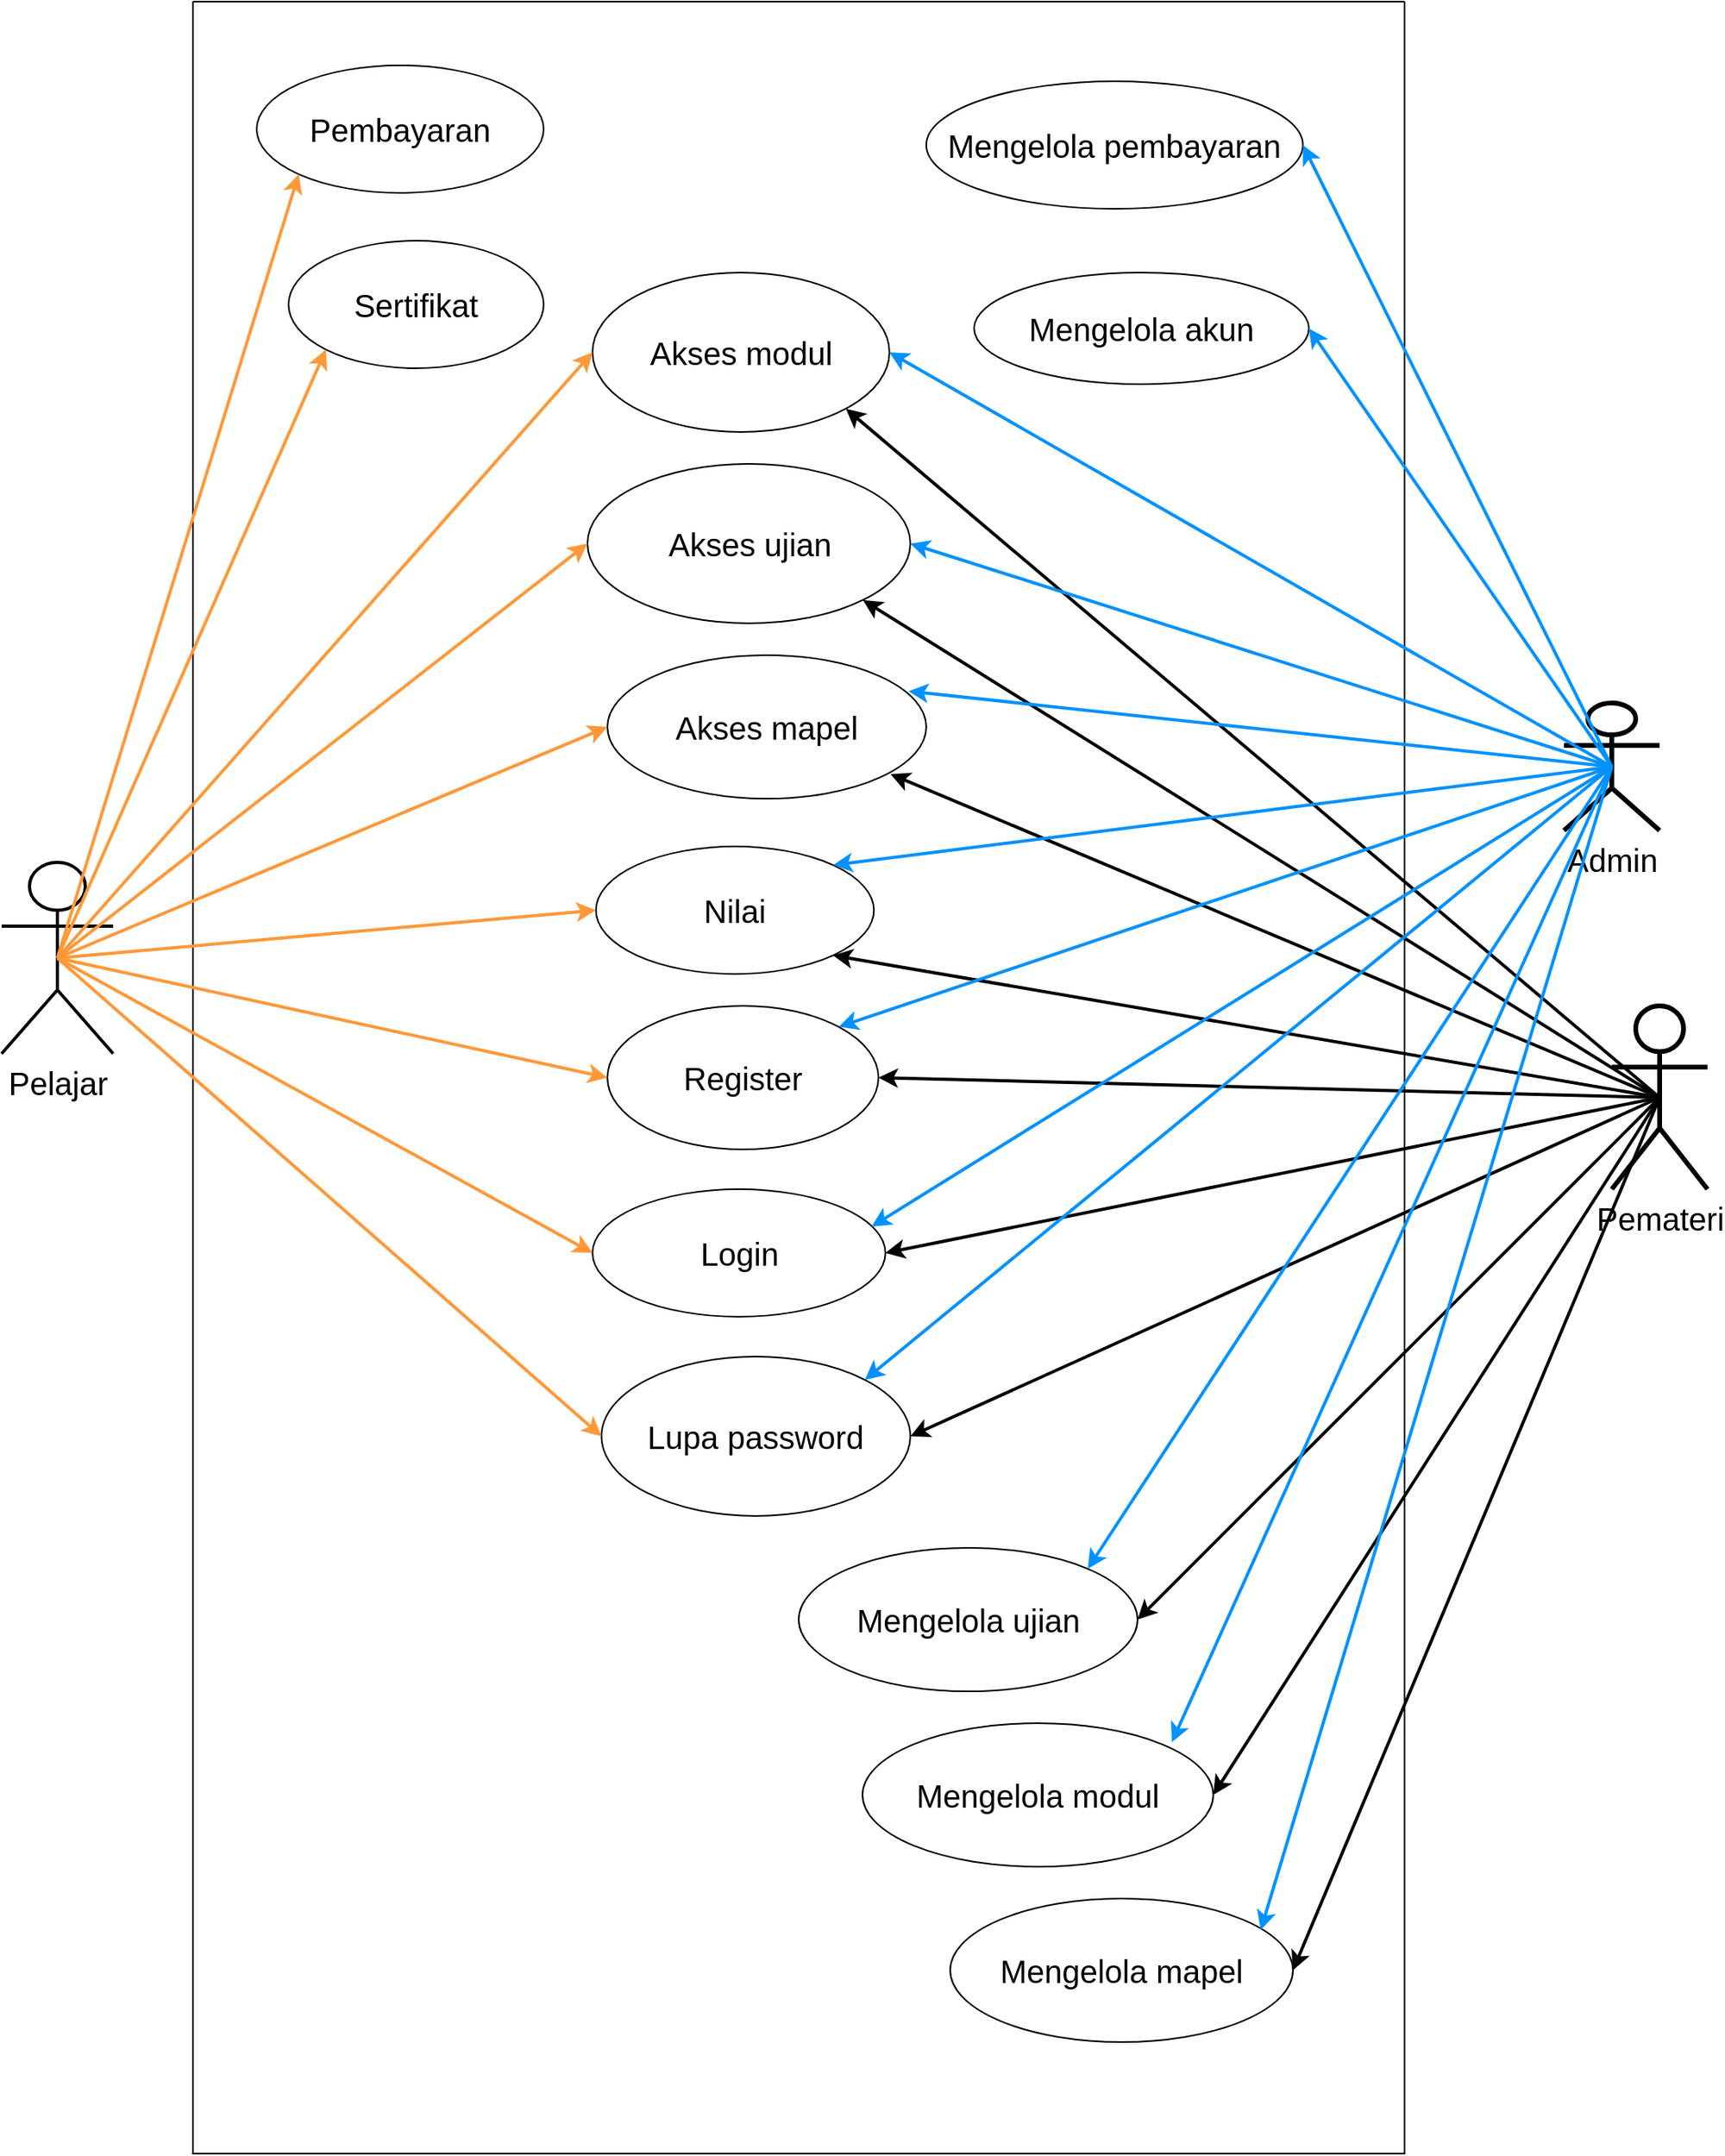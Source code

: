 <mxfile version="22.1.2" type="device">
  <diagram name="Page-1" id="D0MwIm_vKvInabAwOgnL">
    <mxGraphModel dx="2298" dy="1360" grid="1" gridSize="10" guides="1" tooltips="1" connect="1" arrows="1" fold="1" page="1" pageScale="1" pageWidth="850" pageHeight="1100" math="0" shadow="0">
      <root>
        <mxCell id="0" />
        <mxCell id="1" parent="0" />
        <mxCell id="gk1GHjx6OyZfP7EEIQb0-1" value="" style="swimlane;startSize=0;labelBackgroundColor=none;" parent="1" vertex="1">
          <mxGeometry x="160" y="70" width="760" height="1350" as="geometry" />
        </mxCell>
        <mxCell id="gk1GHjx6OyZfP7EEIQb0-2" value="Akses modul" style="ellipse;whiteSpace=wrap;html=1;labelBackgroundColor=none;fontSize=20;" parent="gk1GHjx6OyZfP7EEIQb0-1" vertex="1">
          <mxGeometry x="250.63" y="170" width="186.25" height="100" as="geometry" />
        </mxCell>
        <mxCell id="gk1GHjx6OyZfP7EEIQb0-3" value="Akses ujian" style="ellipse;whiteSpace=wrap;html=1;labelBackgroundColor=none;fontSize=20;" parent="gk1GHjx6OyZfP7EEIQb0-1" vertex="1">
          <mxGeometry x="247.5" y="290" width="202.5" height="100" as="geometry" />
        </mxCell>
        <mxCell id="gk1GHjx6OyZfP7EEIQb0-4" value="Akses mapel" style="ellipse;whiteSpace=wrap;html=1;labelBackgroundColor=none;fontSize=20;" parent="gk1GHjx6OyZfP7EEIQb0-1" vertex="1">
          <mxGeometry x="260" y="410" width="200" height="90" as="geometry" />
        </mxCell>
        <mxCell id="gk1GHjx6OyZfP7EEIQb0-5" value="Nilai" style="ellipse;whiteSpace=wrap;html=1;labelBackgroundColor=none;fontSize=20;" parent="gk1GHjx6OyZfP7EEIQb0-1" vertex="1">
          <mxGeometry x="252.81" y="530" width="174.37" height="80" as="geometry" />
        </mxCell>
        <mxCell id="gk1GHjx6OyZfP7EEIQb0-6" value="Pembayaran" style="ellipse;whiteSpace=wrap;html=1;labelBackgroundColor=none;fontSize=20;" parent="gk1GHjx6OyZfP7EEIQb0-1" vertex="1">
          <mxGeometry x="40" y="40" width="180" height="80" as="geometry" />
        </mxCell>
        <mxCell id="gk1GHjx6OyZfP7EEIQb0-7" value="Lupa password" style="ellipse;whiteSpace=wrap;html=1;labelBackgroundColor=none;fontSize=20;" parent="gk1GHjx6OyZfP7EEIQb0-1" vertex="1">
          <mxGeometry x="256.26" y="850" width="193.74" height="100" as="geometry" />
        </mxCell>
        <mxCell id="gk1GHjx6OyZfP7EEIQb0-8" value="Login" style="ellipse;whiteSpace=wrap;html=1;labelBackgroundColor=none;fontSize=20;" parent="gk1GHjx6OyZfP7EEIQb0-1" vertex="1">
          <mxGeometry x="250.63" y="745" width="183.75" height="80" as="geometry" />
        </mxCell>
        <mxCell id="gk1GHjx6OyZfP7EEIQb0-9" value="Sertifikat" style="ellipse;whiteSpace=wrap;html=1;labelBackgroundColor=none;fontSize=20;" parent="gk1GHjx6OyZfP7EEIQb0-1" vertex="1">
          <mxGeometry x="60" y="150" width="160" height="80" as="geometry" />
        </mxCell>
        <mxCell id="gk1GHjx6OyZfP7EEIQb0-10" value="Register" style="ellipse;whiteSpace=wrap;html=1;labelBackgroundColor=none;fontSize=20;" parent="gk1GHjx6OyZfP7EEIQb0-1" vertex="1">
          <mxGeometry x="260" y="630" width="170" height="90" as="geometry" />
        </mxCell>
        <mxCell id="gk1GHjx6OyZfP7EEIQb0-36" value="Mengelola ujian" style="ellipse;whiteSpace=wrap;html=1;labelBackgroundColor=none;fontSize=20;" parent="gk1GHjx6OyZfP7EEIQb0-1" vertex="1">
          <mxGeometry x="380" y="970" width="212.5" height="90" as="geometry" />
        </mxCell>
        <mxCell id="gk1GHjx6OyZfP7EEIQb0-37" value="Mengelola modul" style="ellipse;whiteSpace=wrap;html=1;labelBackgroundColor=none;fontSize=20;" parent="gk1GHjx6OyZfP7EEIQb0-1" vertex="1">
          <mxGeometry x="420" y="1080" width="220" height="90" as="geometry" />
        </mxCell>
        <mxCell id="gk1GHjx6OyZfP7EEIQb0-38" value="&lt;font style=&quot;font-size: 20px;&quot;&gt;Mengelola mapel&lt;/font&gt;" style="ellipse;whiteSpace=wrap;html=1;labelBackgroundColor=none;" parent="gk1GHjx6OyZfP7EEIQb0-1" vertex="1">
          <mxGeometry x="475" y="1190" width="215" height="90" as="geometry" />
        </mxCell>
        <mxCell id="gk1GHjx6OyZfP7EEIQb0-34" value="&lt;font style=&quot;font-size: 20px;&quot;&gt;Mengelola akun&lt;/font&gt;" style="ellipse;whiteSpace=wrap;html=1;labelBackgroundColor=none;fontSize=20;" parent="gk1GHjx6OyZfP7EEIQb0-1" vertex="1">
          <mxGeometry x="490" y="170" width="210" height="70" as="geometry" />
        </mxCell>
        <mxCell id="gk1GHjx6OyZfP7EEIQb0-35" value="Mengelola pembayaran" style="ellipse;whiteSpace=wrap;html=1;labelBackgroundColor=none;fontSize=20;" parent="gk1GHjx6OyZfP7EEIQb0-1" vertex="1">
          <mxGeometry x="460" y="50" width="236.25" height="80" as="geometry" />
        </mxCell>
        <mxCell id="gk1GHjx6OyZfP7EEIQb0-11" value="&lt;font style=&quot;font-size: 20px;&quot;&gt;Admin&lt;/font&gt;" style="shape=umlActor;verticalLabelPosition=bottom;verticalAlign=top;html=1;outlineConnect=0;labelBackgroundColor=none;strokeColor=#000000;strokeWidth=3;" parent="1" vertex="1">
          <mxGeometry x="1020" y="510" width="60" height="80" as="geometry" />
        </mxCell>
        <mxCell id="gk1GHjx6OyZfP7EEIQb0-12" value="&lt;font style=&quot;font-size: 20px;&quot;&gt;Pelajar&lt;/font&gt;" style="shape=umlActor;verticalLabelPosition=bottom;verticalAlign=top;html=1;outlineConnect=0;labelBackgroundColor=none;strokeWidth=2;" parent="1" vertex="1">
          <mxGeometry x="40" y="610" width="70" height="120" as="geometry" />
        </mxCell>
        <mxCell id="gk1GHjx6OyZfP7EEIQb0-13" value="" style="endArrow=classic;html=1;rounded=0;entryX=0;entryY=1;entryDx=0;entryDy=0;exitX=0.5;exitY=0.5;exitDx=0;exitDy=0;exitPerimeter=0;labelBackgroundColor=none;strokeWidth=2;strokeColor=#ff9838;" parent="1" source="gk1GHjx6OyZfP7EEIQb0-12" target="gk1GHjx6OyZfP7EEIQb0-6" edge="1">
          <mxGeometry width="50" height="50" relative="1" as="geometry">
            <mxPoint x="100" y="610" as="sourcePoint" />
            <mxPoint x="200" y="590" as="targetPoint" />
          </mxGeometry>
        </mxCell>
        <mxCell id="gk1GHjx6OyZfP7EEIQb0-14" value="" style="endArrow=classic;html=1;rounded=0;entryX=0;entryY=0.5;entryDx=0;entryDy=0;exitX=0.5;exitY=0.5;exitDx=0;exitDy=0;exitPerimeter=0;labelBackgroundColor=none;strokeWidth=2;strokeColor=#ff9838;" parent="1" source="gk1GHjx6OyZfP7EEIQb0-12" target="gk1GHjx6OyZfP7EEIQb0-2" edge="1">
          <mxGeometry width="50" height="50" relative="1" as="geometry">
            <mxPoint x="100" y="610" as="sourcePoint" />
            <mxPoint x="340" y="395" as="targetPoint" />
          </mxGeometry>
        </mxCell>
        <mxCell id="gk1GHjx6OyZfP7EEIQb0-15" value="" style="endArrow=classic;html=1;rounded=0;entryX=0;entryY=0.5;entryDx=0;entryDy=0;exitX=0.5;exitY=0.5;exitDx=0;exitDy=0;exitPerimeter=0;labelBackgroundColor=none;strokeWidth=2;strokeColor=#ff9838;" parent="1" source="gk1GHjx6OyZfP7EEIQb0-12" target="gk1GHjx6OyZfP7EEIQb0-3" edge="1">
          <mxGeometry width="50" height="50" relative="1" as="geometry">
            <mxPoint x="80" y="600" as="sourcePoint" />
            <mxPoint x="325" y="630" as="targetPoint" />
          </mxGeometry>
        </mxCell>
        <mxCell id="gk1GHjx6OyZfP7EEIQb0-16" value="" style="endArrow=classic;html=1;rounded=0;entryX=0;entryY=0.5;entryDx=0;entryDy=0;exitX=0.5;exitY=0.5;exitDx=0;exitDy=0;exitPerimeter=0;labelBackgroundColor=none;strokeWidth=2;strokeColor=#ff9838;" parent="1" source="gk1GHjx6OyZfP7EEIQb0-12" target="gk1GHjx6OyZfP7EEIQb0-4" edge="1">
          <mxGeometry width="50" height="50" relative="1" as="geometry">
            <mxPoint x="100" y="610" as="sourcePoint" />
            <mxPoint x="340" y="635" as="targetPoint" />
          </mxGeometry>
        </mxCell>
        <mxCell id="gk1GHjx6OyZfP7EEIQb0-17" value="" style="endArrow=classic;html=1;rounded=0;entryX=0;entryY=0.5;entryDx=0;entryDy=0;exitX=0.5;exitY=0.5;exitDx=0;exitDy=0;exitPerimeter=0;labelBackgroundColor=none;strokeWidth=2;strokeColor=#ff9838;" parent="1" source="gk1GHjx6OyZfP7EEIQb0-12" target="gk1GHjx6OyZfP7EEIQb0-5" edge="1">
          <mxGeometry width="50" height="50" relative="1" as="geometry">
            <mxPoint x="100" y="610" as="sourcePoint" />
            <mxPoint x="460" y="730" as="targetPoint" />
          </mxGeometry>
        </mxCell>
        <mxCell id="gk1GHjx6OyZfP7EEIQb0-18" value="" style="endArrow=classic;html=1;rounded=0;entryX=0;entryY=1;entryDx=0;entryDy=0;exitX=0.5;exitY=0.5;exitDx=0;exitDy=0;exitPerimeter=0;labelBackgroundColor=none;strokeWidth=2;strokeColor=#ff9838;" parent="1" source="gk1GHjx6OyZfP7EEIQb0-12" target="gk1GHjx6OyZfP7EEIQb0-9" edge="1">
          <mxGeometry width="50" height="50" relative="1" as="geometry">
            <mxPoint x="100" y="610" as="sourcePoint" />
            <mxPoint x="460" y="845" as="targetPoint" />
          </mxGeometry>
        </mxCell>
        <mxCell id="gk1GHjx6OyZfP7EEIQb0-19" value="" style="endArrow=classic;html=1;rounded=0;entryX=0;entryY=0.5;entryDx=0;entryDy=0;exitX=0.5;exitY=0.5;exitDx=0;exitDy=0;exitPerimeter=0;labelBackgroundColor=none;strokeWidth=2;strokeColor=#ff9838;" parent="1" source="gk1GHjx6OyZfP7EEIQb0-12" target="gk1GHjx6OyZfP7EEIQb0-10" edge="1">
          <mxGeometry width="50" height="50" relative="1" as="geometry">
            <mxPoint x="100" y="610" as="sourcePoint" />
            <mxPoint x="340" y="915" as="targetPoint" />
          </mxGeometry>
        </mxCell>
        <mxCell id="gk1GHjx6OyZfP7EEIQb0-20" value="" style="endArrow=classic;html=1;rounded=0;entryX=0;entryY=0.5;entryDx=0;entryDy=0;exitX=0.5;exitY=0.5;exitDx=0;exitDy=0;exitPerimeter=0;labelBackgroundColor=none;strokeWidth=2;strokeColor=#ff9838;" parent="1" source="gk1GHjx6OyZfP7EEIQb0-12" target="gk1GHjx6OyZfP7EEIQb0-8" edge="1">
          <mxGeometry width="50" height="50" relative="1" as="geometry">
            <mxPoint x="70" y="590" as="sourcePoint" />
            <mxPoint x="340" y="975" as="targetPoint" />
          </mxGeometry>
        </mxCell>
        <mxCell id="gk1GHjx6OyZfP7EEIQb0-21" value="" style="endArrow=classic;html=1;rounded=0;entryX=0;entryY=0.5;entryDx=0;entryDy=0;exitX=0.5;exitY=0.5;exitDx=0;exitDy=0;exitPerimeter=0;labelBackgroundColor=none;strokeWidth=2;strokeColor=#ff9838;" parent="1" source="gk1GHjx6OyZfP7EEIQb0-12" target="gk1GHjx6OyZfP7EEIQb0-7" edge="1">
          <mxGeometry width="50" height="50" relative="1" as="geometry">
            <mxPoint x="100" y="610" as="sourcePoint" />
            <mxPoint x="320" y="1030" as="targetPoint" />
          </mxGeometry>
        </mxCell>
        <mxCell id="gk1GHjx6OyZfP7EEIQb0-22" value="" style="endArrow=classic;html=1;rounded=0;strokeColor=default;align=center;verticalAlign=middle;fontFamily=Helvetica;fontSize=12;fontColor=default;fontStyle=1;labelBackgroundColor=none;exitX=0.5;exitY=0.5;exitDx=0;exitDy=0;exitPerimeter=0;entryX=1;entryY=0.5;entryDx=0;entryDy=0;strokeWidth=2;" parent="1" source="gk1GHjx6OyZfP7EEIQb0-31" target="gk1GHjx6OyZfP7EEIQb0-37" edge="1">
          <mxGeometry width="50" height="50" relative="1" as="geometry">
            <mxPoint x="750" y="840" as="sourcePoint" />
            <mxPoint x="480" y="580" as="targetPoint" />
          </mxGeometry>
        </mxCell>
        <mxCell id="gk1GHjx6OyZfP7EEIQb0-23" value="" style="endArrow=classic;html=1;rounded=0;strokeColor=default;align=center;verticalAlign=middle;fontFamily=Helvetica;fontSize=12;fontColor=default;fontStyle=1;labelBackgroundColor=none;exitX=0.5;exitY=0.5;exitDx=0;exitDy=0;exitPerimeter=0;entryX=1;entryY=1;entryDx=0;entryDy=0;strokeWidth=2;" parent="1" source="gk1GHjx6OyZfP7EEIQb0-31" target="gk1GHjx6OyZfP7EEIQb0-3" edge="1">
          <mxGeometry width="50" height="50" relative="1" as="geometry">
            <mxPoint x="760" y="850" as="sourcePoint" />
            <mxPoint x="460" y="615" as="targetPoint" />
          </mxGeometry>
        </mxCell>
        <mxCell id="gk1GHjx6OyZfP7EEIQb0-24" value="" style="endArrow=classic;html=1;rounded=0;strokeColor=default;align=center;verticalAlign=middle;fontFamily=Helvetica;fontSize=12;fontColor=default;fontStyle=1;labelBackgroundColor=none;exitX=0.5;exitY=0.5;exitDx=0;exitDy=0;exitPerimeter=0;entryX=1;entryY=0.5;entryDx=0;entryDy=0;strokeWidth=2;" parent="1" source="gk1GHjx6OyZfP7EEIQb0-31" target="gk1GHjx6OyZfP7EEIQb0-36" edge="1">
          <mxGeometry width="50" height="50" relative="1" as="geometry">
            <mxPoint x="770" y="860" as="sourcePoint" />
            <mxPoint x="460" y="670" as="targetPoint" />
          </mxGeometry>
        </mxCell>
        <mxCell id="gk1GHjx6OyZfP7EEIQb0-25" value="" style="endArrow=classic;html=1;rounded=0;strokeColor=default;align=center;verticalAlign=middle;fontFamily=Helvetica;fontSize=12;fontColor=default;fontStyle=1;labelBackgroundColor=none;exitX=0.5;exitY=0.5;exitDx=0;exitDy=0;exitPerimeter=0;entryX=0.888;entryY=0.829;entryDx=0;entryDy=0;entryPerimeter=0;strokeWidth=2;" parent="1" source="gk1GHjx6OyZfP7EEIQb0-31" target="gk1GHjx6OyZfP7EEIQb0-4" edge="1">
          <mxGeometry width="50" height="50" relative="1" as="geometry">
            <mxPoint x="780" y="870" as="sourcePoint" />
            <mxPoint x="451" y="703" as="targetPoint" />
          </mxGeometry>
        </mxCell>
        <mxCell id="gk1GHjx6OyZfP7EEIQb0-26" value="" style="endArrow=classic;html=1;rounded=0;strokeColor=default;align=center;verticalAlign=middle;fontFamily=Helvetica;fontSize=12;fontColor=default;fontStyle=1;labelBackgroundColor=none;exitX=0.5;exitY=0.5;exitDx=0;exitDy=0;exitPerimeter=0;entryX=1;entryY=0.5;entryDx=0;entryDy=0;strokeWidth=2;" parent="1" source="gk1GHjx6OyZfP7EEIQb0-31" target="gk1GHjx6OyZfP7EEIQb0-38" edge="1">
          <mxGeometry width="50" height="50" relative="1" as="geometry">
            <mxPoint x="790" y="880" as="sourcePoint" />
            <mxPoint x="451" y="758" as="targetPoint" />
          </mxGeometry>
        </mxCell>
        <mxCell id="gk1GHjx6OyZfP7EEIQb0-27" value="" style="endArrow=classic;html=1;rounded=0;strokeColor=default;align=center;verticalAlign=middle;fontFamily=Helvetica;fontSize=12;fontColor=default;fontStyle=1;labelBackgroundColor=none;exitX=0.5;exitY=0.5;exitDx=0;exitDy=0;exitPerimeter=0;entryX=1;entryY=1;entryDx=0;entryDy=0;strokeWidth=2;" parent="1" source="gk1GHjx6OyZfP7EEIQb0-31" target="gk1GHjx6OyZfP7EEIQb0-5" edge="1">
          <mxGeometry width="50" height="50" relative="1" as="geometry">
            <mxPoint x="800" y="890" as="sourcePoint" />
            <mxPoint x="451" y="818" as="targetPoint" />
          </mxGeometry>
        </mxCell>
        <mxCell id="gk1GHjx6OyZfP7EEIQb0-28" value="" style="endArrow=classic;html=1;rounded=0;strokeColor=default;align=center;verticalAlign=middle;fontFamily=Helvetica;fontSize=12;fontColor=default;fontStyle=1;labelBackgroundColor=none;exitX=0.5;exitY=0.5;exitDx=0;exitDy=0;exitPerimeter=0;entryX=1;entryY=0.5;entryDx=0;entryDy=0;strokeWidth=2;" parent="1" source="gk1GHjx6OyZfP7EEIQb0-31" target="gk1GHjx6OyZfP7EEIQb0-10" edge="1">
          <mxGeometry width="50" height="50" relative="1" as="geometry">
            <mxPoint x="810" y="900" as="sourcePoint" />
            <mxPoint x="451" y="873" as="targetPoint" />
          </mxGeometry>
        </mxCell>
        <mxCell id="gk1GHjx6OyZfP7EEIQb0-29" value="" style="endArrow=classic;html=1;rounded=0;strokeColor=default;align=center;verticalAlign=middle;fontFamily=Helvetica;fontSize=12;fontColor=default;fontStyle=1;labelBackgroundColor=none;exitX=0.5;exitY=0.5;exitDx=0;exitDy=0;exitPerimeter=0;entryX=1;entryY=0.5;entryDx=0;entryDy=0;strokeWidth=2;" parent="1" source="gk1GHjx6OyZfP7EEIQb0-31" target="gk1GHjx6OyZfP7EEIQb0-8" edge="1">
          <mxGeometry width="50" height="50" relative="1" as="geometry">
            <mxPoint x="820" y="910" as="sourcePoint" />
            <mxPoint x="451" y="957" as="targetPoint" />
          </mxGeometry>
        </mxCell>
        <mxCell id="gk1GHjx6OyZfP7EEIQb0-30" value="" style="endArrow=classic;html=1;rounded=0;strokeColor=default;align=center;verticalAlign=middle;fontFamily=Helvetica;fontSize=12;fontColor=default;fontStyle=1;labelBackgroundColor=none;exitX=0.5;exitY=0.5;exitDx=0;exitDy=0;exitPerimeter=0;entryX=1;entryY=0.5;entryDx=0;entryDy=0;strokeWidth=2;" parent="1" source="gk1GHjx6OyZfP7EEIQb0-31" target="gk1GHjx6OyZfP7EEIQb0-7" edge="1">
          <mxGeometry width="50" height="50" relative="1" as="geometry">
            <mxPoint x="830" y="920" as="sourcePoint" />
            <mxPoint x="458" y="1019" as="targetPoint" />
          </mxGeometry>
        </mxCell>
        <mxCell id="gk1GHjx6OyZfP7EEIQb0-31" value="&lt;font style=&quot;font-size: 20px;&quot;&gt;Pemateri&lt;/font&gt;" style="shape=umlActor;verticalLabelPosition=bottom;verticalAlign=top;html=1;outlineConnect=0;labelBackgroundColor=none;strokeWidth=3;" parent="1" vertex="1">
          <mxGeometry x="1050" y="700" width="60" height="115" as="geometry" />
        </mxCell>
        <mxCell id="gk1GHjx6OyZfP7EEIQb0-32" value="" style="endArrow=classic;html=1;rounded=0;strokeColor=default;align=center;verticalAlign=middle;fontFamily=Helvetica;fontSize=12;fontColor=default;fontStyle=1;labelBackgroundColor=none;exitX=0.5;exitY=0.5;exitDx=0;exitDy=0;exitPerimeter=0;entryX=1;entryY=1;entryDx=0;entryDy=0;strokeWidth=2;" parent="1" source="gk1GHjx6OyZfP7EEIQb0-31" target="gk1GHjx6OyZfP7EEIQb0-2" edge="1">
          <mxGeometry width="50" height="50" relative="1" as="geometry">
            <mxPoint x="750.0" y="665" as="sourcePoint" />
            <mxPoint x="460" y="410" as="targetPoint" />
          </mxGeometry>
        </mxCell>
        <mxCell id="gk1GHjx6OyZfP7EEIQb0-40" value="" style="endArrow=classic;html=1;rounded=0;exitX=0.5;exitY=0.5;exitDx=0;exitDy=0;exitPerimeter=0;entryX=1;entryY=0.5;entryDx=0;entryDy=0;labelBackgroundColor=none;strokeColor=#0091ff;strokeWidth=2;" parent="1" source="gk1GHjx6OyZfP7EEIQb0-11" target="gk1GHjx6OyZfP7EEIQb0-34" edge="1">
          <mxGeometry width="50" height="50" relative="1" as="geometry">
            <mxPoint x="1010" y="600" as="sourcePoint" />
            <mxPoint x="1060" y="550" as="targetPoint" />
          </mxGeometry>
        </mxCell>
        <mxCell id="gk1GHjx6OyZfP7EEIQb0-41" value="" style="endArrow=classic;html=1;rounded=0;exitX=0.5;exitY=0.5;exitDx=0;exitDy=0;exitPerimeter=0;entryX=1;entryY=0.5;entryDx=0;entryDy=0;labelBackgroundColor=none;strokeColor=#0091ff;strokeWidth=2;" parent="1" source="gk1GHjx6OyZfP7EEIQb0-11" target="gk1GHjx6OyZfP7EEIQb0-35" edge="1">
          <mxGeometry width="50" height="50" relative="1" as="geometry">
            <mxPoint x="875" y="585.0" as="sourcePoint" />
            <mxPoint x="1040" y="535" as="targetPoint" />
          </mxGeometry>
        </mxCell>
        <mxCell id="gk1GHjx6OyZfP7EEIQb0-43" value="" style="endArrow=classic;html=1;rounded=0;exitX=0.5;exitY=0.5;exitDx=0;exitDy=0;exitPerimeter=0;entryX=1;entryY=0.5;entryDx=0;entryDy=0;labelBackgroundColor=none;strokeColor=#0091ff;strokeWidth=2;" parent="1" source="gk1GHjx6OyZfP7EEIQb0-11" target="gk1GHjx6OyZfP7EEIQb0-2" edge="1">
          <mxGeometry width="50" height="50" relative="1" as="geometry">
            <mxPoint x="1055" y="560" as="sourcePoint" />
            <mxPoint x="631" y="260" as="targetPoint" />
          </mxGeometry>
        </mxCell>
        <mxCell id="gk1GHjx6OyZfP7EEIQb0-45" value="" style="endArrow=classic;html=1;rounded=0;exitX=0.5;exitY=0.5;exitDx=0;exitDy=0;exitPerimeter=0;entryX=0.945;entryY=0.251;entryDx=0;entryDy=0;labelBackgroundColor=none;entryPerimeter=0;strokeColor=#0091ff;strokeWidth=2;" parent="1" source="gk1GHjx6OyZfP7EEIQb0-11" target="gk1GHjx6OyZfP7EEIQb0-4" edge="1">
          <mxGeometry width="50" height="50" relative="1" as="geometry">
            <mxPoint x="1160" y="610" as="sourcePoint" />
            <mxPoint x="571" y="550" as="targetPoint" />
          </mxGeometry>
        </mxCell>
        <mxCell id="gk1GHjx6OyZfP7EEIQb0-44" value="" style="endArrow=classic;html=1;rounded=0;exitX=0.5;exitY=0.5;exitDx=0;exitDy=0;exitPerimeter=0;entryX=1;entryY=0.5;entryDx=0;entryDy=0;labelBackgroundColor=none;strokeColor=#0091ff;strokeWidth=2;" parent="1" source="gk1GHjx6OyZfP7EEIQb0-11" target="gk1GHjx6OyZfP7EEIQb0-3" edge="1">
          <mxGeometry width="50" height="50" relative="1" as="geometry">
            <mxPoint x="1150" y="600" as="sourcePoint" />
            <mxPoint x="660" y="495" as="targetPoint" />
          </mxGeometry>
        </mxCell>
        <mxCell id="gk1GHjx6OyZfP7EEIQb0-46" value="" style="endArrow=classic;html=1;rounded=0;exitX=0.5;exitY=0.5;exitDx=0;exitDy=0;exitPerimeter=0;entryX=1;entryY=0;entryDx=0;entryDy=0;labelBackgroundColor=none;strokeColor=#0091ff;strokeWidth=2;" parent="1" source="gk1GHjx6OyZfP7EEIQb0-11" target="gk1GHjx6OyZfP7EEIQb0-5" edge="1">
          <mxGeometry width="50" height="50" relative="1" as="geometry">
            <mxPoint x="1055" y="560" as="sourcePoint" />
            <mxPoint x="555" y="618" as="targetPoint" />
          </mxGeometry>
        </mxCell>
        <mxCell id="gk1GHjx6OyZfP7EEIQb0-47" value="" style="endArrow=classic;html=1;rounded=0;exitX=0.5;exitY=0.5;exitDx=0;exitDy=0;exitPerimeter=0;entryX=1;entryY=0;entryDx=0;entryDy=0;labelBackgroundColor=none;strokeColor=#0091ff;strokeWidth=2;" parent="1" source="gk1GHjx6OyZfP7EEIQb0-11" target="gk1GHjx6OyZfP7EEIQb0-10" edge="1">
          <mxGeometry width="50" height="50" relative="1" as="geometry">
            <mxPoint x="1055" y="560" as="sourcePoint" />
            <mxPoint x="534" y="687" as="targetPoint" />
          </mxGeometry>
        </mxCell>
        <mxCell id="gk1GHjx6OyZfP7EEIQb0-48" value="" style="endArrow=classic;html=1;rounded=0;exitX=0.5;exitY=0.5;exitDx=0;exitDy=0;exitPerimeter=0;entryX=0.953;entryY=0.293;entryDx=0;entryDy=0;labelBackgroundColor=none;entryPerimeter=0;strokeColor=#0091ff;strokeWidth=2;" parent="1" source="gk1GHjx6OyZfP7EEIQb0-11" target="gk1GHjx6OyZfP7EEIQb0-8" edge="1">
          <mxGeometry width="50" height="50" relative="1" as="geometry">
            <mxPoint x="1065" y="570" as="sourcePoint" />
            <mxPoint x="534" y="807" as="targetPoint" />
          </mxGeometry>
        </mxCell>
        <mxCell id="gk1GHjx6OyZfP7EEIQb0-49" value="" style="endArrow=classic;html=1;rounded=0;exitX=0.5;exitY=0.5;exitDx=0;exitDy=0;exitPerimeter=0;entryX=1;entryY=0;entryDx=0;entryDy=0;labelBackgroundColor=none;strokeColor=#0091ff;strokeWidth=2;" parent="1" source="gk1GHjx6OyZfP7EEIQb0-11" target="gk1GHjx6OyZfP7EEIQb0-7" edge="1">
          <mxGeometry width="50" height="50" relative="1" as="geometry">
            <mxPoint x="1075" y="580" as="sourcePoint" />
            <mxPoint x="565" y="888" as="targetPoint" />
          </mxGeometry>
        </mxCell>
        <mxCell id="gk1GHjx6OyZfP7EEIQb0-50" value="" style="endArrow=classic;html=1;rounded=0;exitX=0.5;exitY=0.5;exitDx=0;exitDy=0;exitPerimeter=0;entryX=1;entryY=0;entryDx=0;entryDy=0;labelBackgroundColor=none;strokeColor=#0091ff;strokeWidth=2;" parent="1" source="gk1GHjx6OyZfP7EEIQb0-11" target="gk1GHjx6OyZfP7EEIQb0-36" edge="1">
          <mxGeometry width="50" height="50" relative="1" as="geometry">
            <mxPoint x="1055" y="560" as="sourcePoint" />
            <mxPoint x="549" y="960" as="targetPoint" />
          </mxGeometry>
        </mxCell>
        <mxCell id="gk1GHjx6OyZfP7EEIQb0-51" value="" style="endArrow=classic;html=1;rounded=0;exitX=0.5;exitY=0.5;exitDx=0;exitDy=0;exitPerimeter=0;entryX=0.882;entryY=0.132;entryDx=0;entryDy=0;labelBackgroundColor=none;entryPerimeter=0;strokeColor=#0091ff;strokeWidth=2;" parent="1" source="gk1GHjx6OyZfP7EEIQb0-11" target="gk1GHjx6OyZfP7EEIQb0-37" edge="1">
          <mxGeometry width="50" height="50" relative="1" as="geometry">
            <mxPoint x="1055" y="560" as="sourcePoint" />
            <mxPoint x="558" y="1053" as="targetPoint" />
          </mxGeometry>
        </mxCell>
        <mxCell id="gk1GHjx6OyZfP7EEIQb0-52" value="" style="endArrow=classic;html=1;rounded=0;exitX=0.5;exitY=0.5;exitDx=0;exitDy=0;exitPerimeter=0;entryX=0.906;entryY=0.219;entryDx=0;entryDy=0;labelBackgroundColor=none;entryPerimeter=0;strokeColor=#0091ff;strokeWidth=2;" parent="1" source="gk1GHjx6OyZfP7EEIQb0-11" target="gk1GHjx6OyZfP7EEIQb0-38" edge="1">
          <mxGeometry width="50" height="50" relative="1" as="geometry">
            <mxPoint x="1065" y="570" as="sourcePoint" />
            <mxPoint x="574" y="1172" as="targetPoint" />
          </mxGeometry>
        </mxCell>
      </root>
    </mxGraphModel>
  </diagram>
</mxfile>
